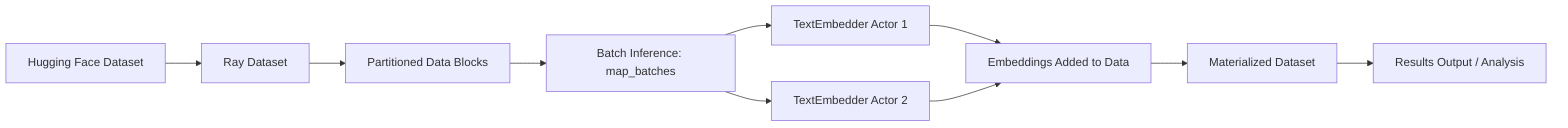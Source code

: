 flowchart LR
    A[Hugging Face Dataset] --> B[Ray Dataset]
    B --> C[Partitioned Data Blocks]
    C --> D[Batch Inference: map_batches]
    D --> E[TextEmbedder Actor 1]
    D --> F[TextEmbedder Actor 2]
    E & F --> G[Embeddings Added to Data]
    G --> H[Materialized Dataset]
    H --> I[Results Output / Analysis]